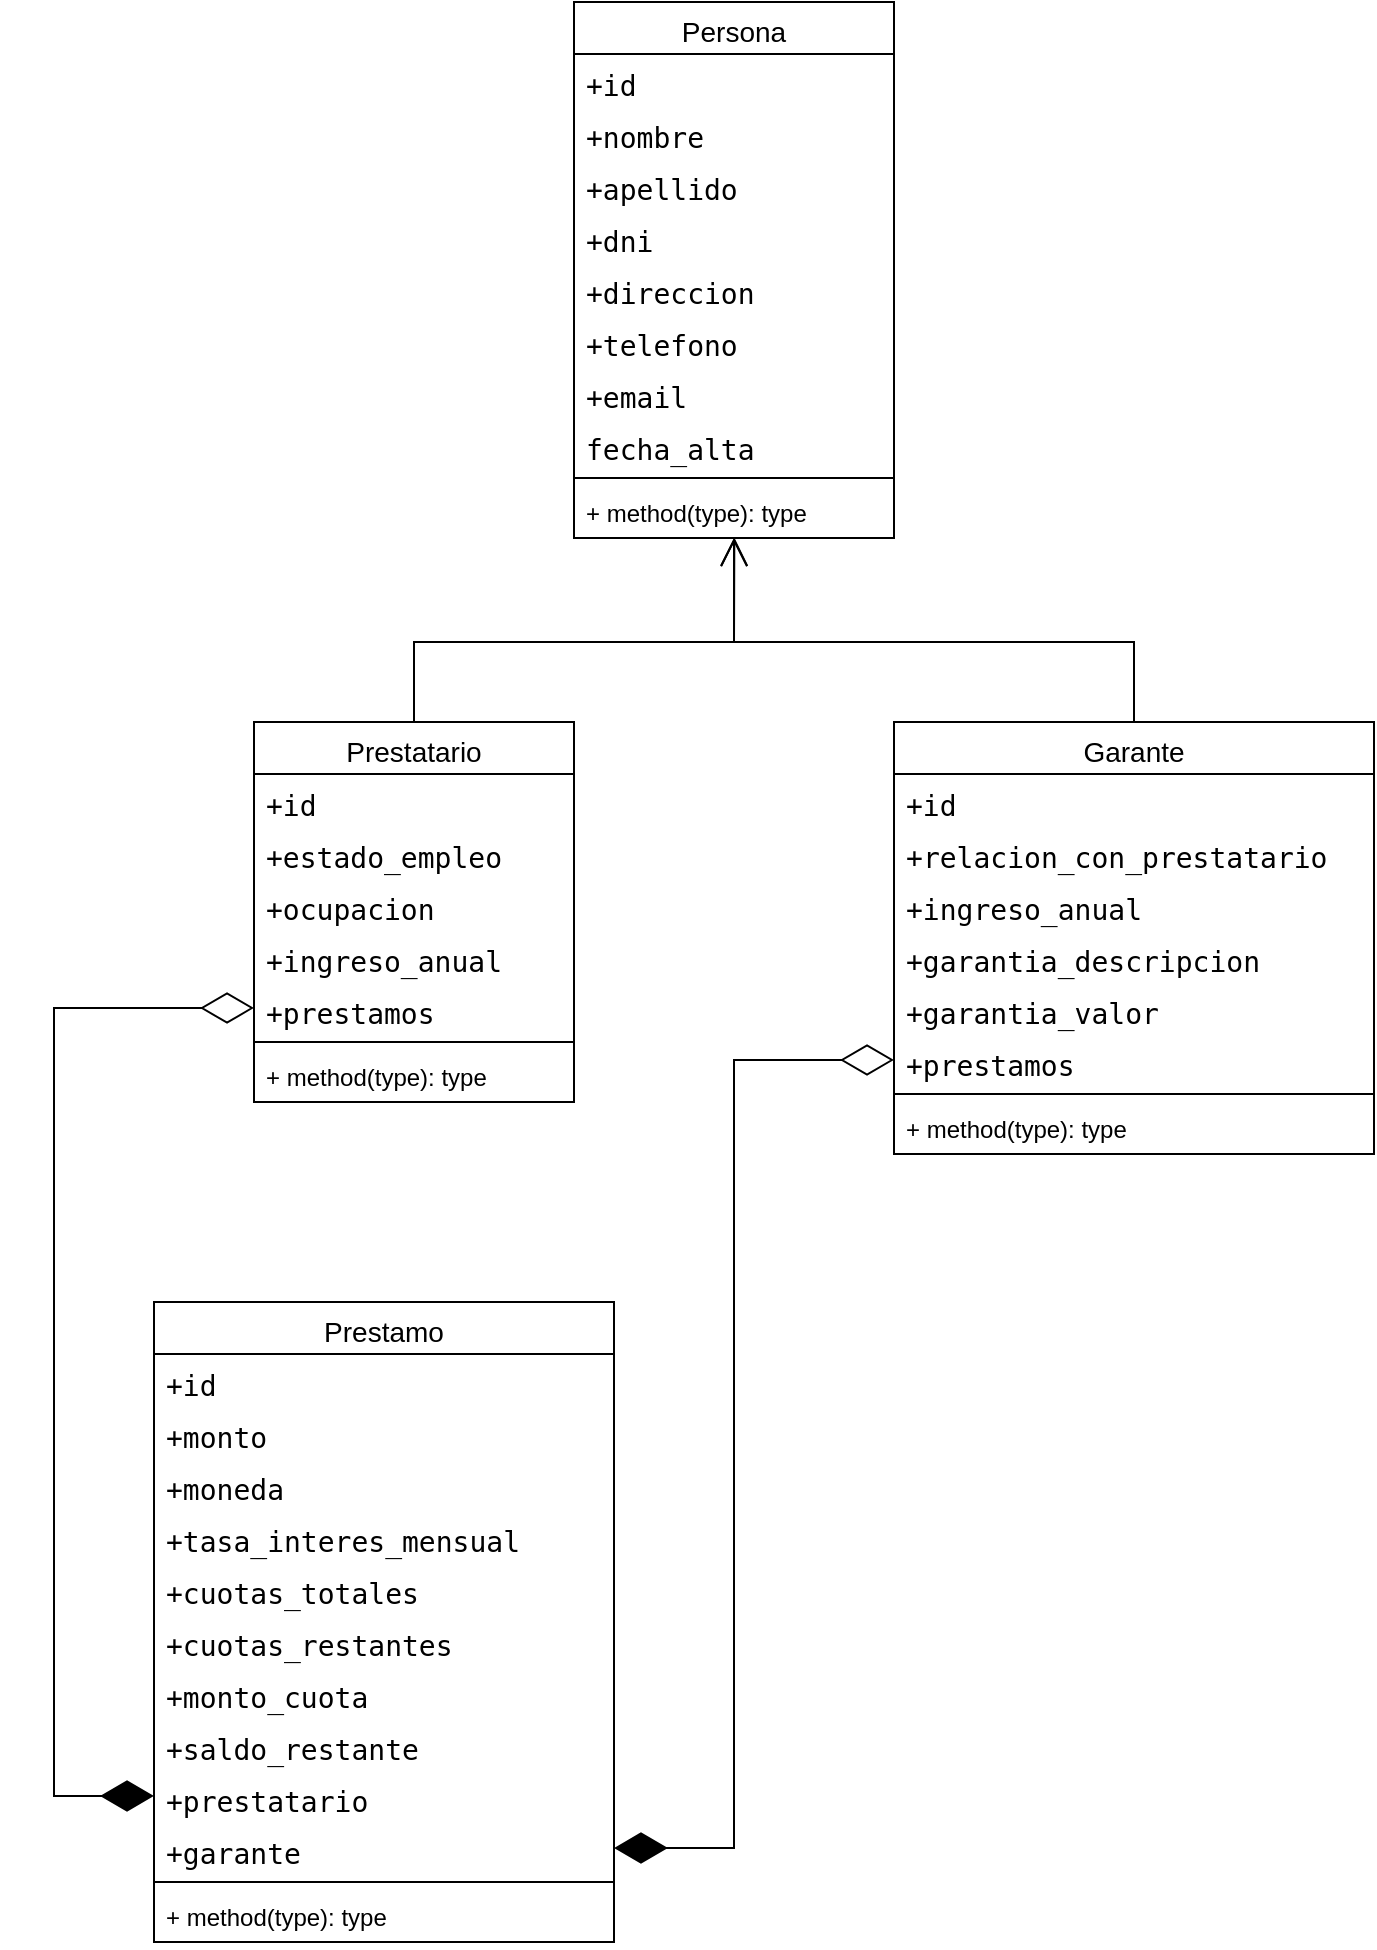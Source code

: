 <mxfile version="28.2.5">
  <diagram name="Página-1" id="KbSdr_9qmO-1X9F5oMkP">
    <mxGraphModel dx="1901" dy="905" grid="1" gridSize="10" guides="1" tooltips="1" connect="1" arrows="1" fold="1" page="1" pageScale="1" pageWidth="827" pageHeight="1169" math="0" shadow="0">
      <root>
        <mxCell id="0" />
        <mxCell id="1" parent="0" />
        <mxCell id="zYnLy8ARaNpYQQnKb5Wa-18" value="&lt;span style=&quot;font-size: 14px; font-weight: 400;&quot;&gt;Persona&lt;/span&gt;" style="swimlane;fontStyle=1;align=center;verticalAlign=top;childLayout=stackLayout;horizontal=1;startSize=26;horizontalStack=0;resizeParent=1;resizeParentMax=0;resizeLast=0;collapsible=1;marginBottom=0;whiteSpace=wrap;html=1;" vertex="1" parent="1">
          <mxGeometry x="400" y="120" width="160" height="268" as="geometry" />
        </mxCell>
        <mxCell id="zYnLy8ARaNpYQQnKb5Wa-19" value="&lt;div style=&quot;font-family: &amp;quot;Droid Sans Mono&amp;quot;, &amp;quot;monospace&amp;quot;, monospace; font-size: 14px; line-height: 19px; white-space: pre;&quot;&gt;&lt;span&gt;&lt;font style=&quot;color: light-dark(rgb(0, 0, 0), rgb(255, 255, 255));&quot;&gt;+id&lt;/font&gt;&lt;/span&gt;&lt;/div&gt;" style="text;strokeColor=none;fillColor=none;align=left;verticalAlign=top;spacingLeft=4;spacingRight=4;overflow=hidden;rotatable=0;points=[[0,0.5],[1,0.5]];portConstraint=eastwest;whiteSpace=wrap;html=1;" vertex="1" parent="zYnLy8ARaNpYQQnKb5Wa-18">
          <mxGeometry y="26" width="160" height="26" as="geometry" />
        </mxCell>
        <mxCell id="zYnLy8ARaNpYQQnKb5Wa-22" value="&lt;div style=&quot;font-family: &amp;quot;Droid Sans Mono&amp;quot;, &amp;quot;monospace&amp;quot;, monospace; font-size: 14px; line-height: 19px; white-space: pre;&quot;&gt;&lt;span&gt;&lt;font style=&quot;color: light-dark(rgb(0, 0, 0), rgb(255, 255, 255));&quot;&gt;+nombre&lt;/font&gt;&lt;/span&gt;&lt;/div&gt;" style="text;strokeColor=none;fillColor=none;align=left;verticalAlign=top;spacingLeft=4;spacingRight=4;overflow=hidden;rotatable=0;points=[[0,0.5],[1,0.5]];portConstraint=eastwest;whiteSpace=wrap;html=1;" vertex="1" parent="zYnLy8ARaNpYQQnKb5Wa-18">
          <mxGeometry y="52" width="160" height="26" as="geometry" />
        </mxCell>
        <mxCell id="zYnLy8ARaNpYQQnKb5Wa-33" value="&lt;div style=&quot;font-family: &amp;quot;Droid Sans Mono&amp;quot;, &amp;quot;monospace&amp;quot;, monospace; font-size: 14px; line-height: 19px; white-space: pre;&quot;&gt;&lt;span&gt;&lt;font style=&quot;color: light-dark(rgb(0, 0, 0), rgb(255, 255, 255));&quot;&gt;+apellido&lt;/font&gt;&lt;/span&gt;&lt;/div&gt;" style="text;strokeColor=none;fillColor=none;align=left;verticalAlign=top;spacingLeft=4;spacingRight=4;overflow=hidden;rotatable=0;points=[[0,0.5],[1,0.5]];portConstraint=eastwest;whiteSpace=wrap;html=1;" vertex="1" parent="zYnLy8ARaNpYQQnKb5Wa-18">
          <mxGeometry y="78" width="160" height="26" as="geometry" />
        </mxCell>
        <mxCell id="zYnLy8ARaNpYQQnKb5Wa-35" value="&lt;div style=&quot;font-family: &amp;quot;Droid Sans Mono&amp;quot;, &amp;quot;monospace&amp;quot;, monospace; font-size: 14px; line-height: 19px; white-space: pre;&quot;&gt;&lt;span&gt;&lt;font style=&quot;color: light-dark(rgb(0, 0, 0), rgb(255, 255, 255));&quot;&gt;+dni&lt;/font&gt;&lt;/span&gt;&lt;/div&gt;" style="text;strokeColor=none;fillColor=none;align=left;verticalAlign=top;spacingLeft=4;spacingRight=4;overflow=hidden;rotatable=0;points=[[0,0.5],[1,0.5]];portConstraint=eastwest;whiteSpace=wrap;html=1;" vertex="1" parent="zYnLy8ARaNpYQQnKb5Wa-18">
          <mxGeometry y="104" width="160" height="26" as="geometry" />
        </mxCell>
        <mxCell id="zYnLy8ARaNpYQQnKb5Wa-34" value="&lt;div style=&quot;font-family: &amp;quot;Droid Sans Mono&amp;quot;, &amp;quot;monospace&amp;quot;, monospace; font-size: 14px; line-height: 19px; white-space: pre;&quot;&gt;&lt;span&gt;&lt;font style=&quot;color: light-dark(rgb(0, 0, 0), rgb(255, 255, 255));&quot;&gt;+direccion&lt;/font&gt;&lt;/span&gt;&lt;/div&gt;" style="text;strokeColor=none;fillColor=none;align=left;verticalAlign=top;spacingLeft=4;spacingRight=4;overflow=hidden;rotatable=0;points=[[0,0.5],[1,0.5]];portConstraint=eastwest;whiteSpace=wrap;html=1;" vertex="1" parent="zYnLy8ARaNpYQQnKb5Wa-18">
          <mxGeometry y="130" width="160" height="26" as="geometry" />
        </mxCell>
        <mxCell id="zYnLy8ARaNpYQQnKb5Wa-32" value="&lt;div style=&quot;font-family: &amp;quot;Droid Sans Mono&amp;quot;, &amp;quot;monospace&amp;quot;, monospace; font-size: 14px; line-height: 19px; white-space: pre;&quot;&gt;&lt;span&gt;&lt;font style=&quot;color: light-dark(rgb(0, 0, 0), rgb(255, 255, 255));&quot;&gt;+telefono&lt;/font&gt;&lt;/span&gt;&lt;/div&gt;" style="text;strokeColor=none;fillColor=none;align=left;verticalAlign=top;spacingLeft=4;spacingRight=4;overflow=hidden;rotatable=0;points=[[0,0.5],[1,0.5]];portConstraint=eastwest;whiteSpace=wrap;html=1;" vertex="1" parent="zYnLy8ARaNpYQQnKb5Wa-18">
          <mxGeometry y="156" width="160" height="26" as="geometry" />
        </mxCell>
        <mxCell id="zYnLy8ARaNpYQQnKb5Wa-29" value="&lt;div style=&quot;font-family: &amp;quot;Droid Sans Mono&amp;quot;, &amp;quot;monospace&amp;quot;, monospace; font-size: 14px; line-height: 19px; white-space: pre;&quot;&gt;&lt;span&gt;&lt;font style=&quot;color: light-dark(rgb(0, 0, 0), rgb(255, 255, 255));&quot;&gt;+email&lt;/font&gt;&lt;/span&gt;&lt;/div&gt;" style="text;strokeColor=none;fillColor=none;align=left;verticalAlign=top;spacingLeft=4;spacingRight=4;overflow=hidden;rotatable=0;points=[[0,0.5],[1,0.5]];portConstraint=eastwest;whiteSpace=wrap;html=1;" vertex="1" parent="zYnLy8ARaNpYQQnKb5Wa-18">
          <mxGeometry y="182" width="160" height="26" as="geometry" />
        </mxCell>
        <mxCell id="zYnLy8ARaNpYQQnKb5Wa-30" value="&lt;div style=&quot;font-family: &amp;quot;Droid Sans Mono&amp;quot;, &amp;quot;monospace&amp;quot;, monospace; font-size: 14px; line-height: 19px; white-space: pre;&quot;&gt;&lt;span&gt;&lt;font style=&quot;color: light-dark(rgb(0, 0, 0), rgb(255, 255, 255));&quot;&gt;fecha_alta&lt;/font&gt;&lt;/span&gt;&lt;/div&gt;" style="text;strokeColor=none;fillColor=none;align=left;verticalAlign=top;spacingLeft=4;spacingRight=4;overflow=hidden;rotatable=0;points=[[0,0.5],[1,0.5]];portConstraint=eastwest;whiteSpace=wrap;html=1;" vertex="1" parent="zYnLy8ARaNpYQQnKb5Wa-18">
          <mxGeometry y="208" width="160" height="26" as="geometry" />
        </mxCell>
        <mxCell id="zYnLy8ARaNpYQQnKb5Wa-20" value="" style="line;strokeWidth=1;fillColor=none;align=left;verticalAlign=middle;spacingTop=-1;spacingLeft=3;spacingRight=3;rotatable=0;labelPosition=right;points=[];portConstraint=eastwest;strokeColor=inherit;" vertex="1" parent="zYnLy8ARaNpYQQnKb5Wa-18">
          <mxGeometry y="234" width="160" height="8" as="geometry" />
        </mxCell>
        <mxCell id="zYnLy8ARaNpYQQnKb5Wa-21" value="+ method(type): type" style="text;strokeColor=none;fillColor=none;align=left;verticalAlign=top;spacingLeft=4;spacingRight=4;overflow=hidden;rotatable=0;points=[[0,0.5],[1,0.5]];portConstraint=eastwest;whiteSpace=wrap;html=1;" vertex="1" parent="zYnLy8ARaNpYQQnKb5Wa-18">
          <mxGeometry y="242" width="160" height="26" as="geometry" />
        </mxCell>
        <mxCell id="zYnLy8ARaNpYQQnKb5Wa-36" value="&lt;span style=&quot;font-size: 14px; font-weight: 400;&quot;&gt;Garante&lt;/span&gt;" style="swimlane;fontStyle=1;align=center;verticalAlign=top;childLayout=stackLayout;horizontal=1;startSize=26;horizontalStack=0;resizeParent=1;resizeParentMax=0;resizeLast=0;collapsible=1;marginBottom=0;whiteSpace=wrap;html=1;" vertex="1" parent="1">
          <mxGeometry x="560" y="480" width="240" height="216" as="geometry" />
        </mxCell>
        <mxCell id="zYnLy8ARaNpYQQnKb5Wa-37" value="&lt;div style=&quot;font-family: &amp;quot;Droid Sans Mono&amp;quot;, &amp;quot;monospace&amp;quot;, monospace; font-size: 14px; line-height: 19px; white-space: pre;&quot;&gt;&lt;span&gt;&lt;font style=&quot;color: light-dark(rgb(0, 0, 0), rgb(255, 255, 255));&quot;&gt;+id&lt;/font&gt;&lt;/span&gt;&lt;/div&gt;" style="text;strokeColor=none;fillColor=none;align=left;verticalAlign=top;spacingLeft=4;spacingRight=4;overflow=hidden;rotatable=0;points=[[0,0.5],[1,0.5]];portConstraint=eastwest;whiteSpace=wrap;html=1;" vertex="1" parent="zYnLy8ARaNpYQQnKb5Wa-36">
          <mxGeometry y="26" width="240" height="26" as="geometry" />
        </mxCell>
        <mxCell id="zYnLy8ARaNpYQQnKb5Wa-38" value="&lt;div style=&quot;font-family: &amp;quot;Droid Sans Mono&amp;quot;, &amp;quot;monospace&amp;quot;, monospace; font-size: 14px; line-height: 19px; white-space: pre;&quot;&gt;&lt;div style=&quot;font-family: Helvetica; font-size: 12px; white-space: normal;&quot;&gt;&lt;span&gt;&lt;font style=&quot;color: light-dark(rgb(0, 0, 0), rgb(255, 255, 255));&quot;&gt;&lt;span style=&quot;font-family: &amp;quot;Droid Sans Mono&amp;quot;, &amp;quot;monospace&amp;quot;, monospace; font-size: 14px; white-space: pre;&quot;&gt;+&lt;/span&gt;&lt;span style=&quot;font-family: &amp;quot;Droid Sans Mono&amp;quot;, &amp;quot;monospace&amp;quot;, monospace; font-size: 14px; white-space: pre;&quot;&gt;relacion_con_prestatario&lt;/span&gt;&lt;/font&gt;&lt;/span&gt;&lt;/div&gt;&lt;/div&gt;" style="text;strokeColor=none;fillColor=none;align=left;verticalAlign=top;spacingLeft=4;spacingRight=4;overflow=hidden;rotatable=0;points=[[0,0.5],[1,0.5]];portConstraint=eastwest;whiteSpace=wrap;html=1;" vertex="1" parent="zYnLy8ARaNpYQQnKb5Wa-36">
          <mxGeometry y="52" width="240" height="26" as="geometry" />
        </mxCell>
        <mxCell id="zYnLy8ARaNpYQQnKb5Wa-39" value="&lt;div style=&quot;font-family: &amp;quot;Droid Sans Mono&amp;quot;, &amp;quot;monospace&amp;quot;, monospace; font-size: 14px; line-height: 19px; white-space: pre;&quot;&gt;&lt;span&gt;&lt;font style=&quot;color: light-dark(rgb(0, 0, 0), rgb(255, 255, 255));&quot;&gt;+ingreso_anual&lt;/font&gt;&lt;/span&gt;&lt;/div&gt;" style="text;strokeColor=none;fillColor=none;align=left;verticalAlign=top;spacingLeft=4;spacingRight=4;overflow=hidden;rotatable=0;points=[[0,0.5],[1,0.5]];portConstraint=eastwest;whiteSpace=wrap;html=1;" vertex="1" parent="zYnLy8ARaNpYQQnKb5Wa-36">
          <mxGeometry y="78" width="240" height="26" as="geometry" />
        </mxCell>
        <mxCell id="zYnLy8ARaNpYQQnKb5Wa-40" value="&lt;div style=&quot;font-family: &amp;quot;Droid Sans Mono&amp;quot;, &amp;quot;monospace&amp;quot;, monospace; font-size: 14px; line-height: 19px; white-space: pre;&quot;&gt;&lt;span&gt;&lt;font style=&quot;color: light-dark(rgb(0, 0, 0), rgb(255, 255, 255));&quot;&gt;+garantia_descripcion&lt;/font&gt;&lt;/span&gt;&lt;/div&gt;" style="text;strokeColor=none;fillColor=none;align=left;verticalAlign=top;spacingLeft=4;spacingRight=4;overflow=hidden;rotatable=0;points=[[0,0.5],[1,0.5]];portConstraint=eastwest;whiteSpace=wrap;html=1;" vertex="1" parent="zYnLy8ARaNpYQQnKb5Wa-36">
          <mxGeometry y="104" width="240" height="26" as="geometry" />
        </mxCell>
        <mxCell id="zYnLy8ARaNpYQQnKb5Wa-41" value="&lt;div style=&quot;font-family: &amp;quot;Droid Sans Mono&amp;quot;, &amp;quot;monospace&amp;quot;, monospace; font-size: 14px; line-height: 19px; white-space: pre;&quot;&gt;&lt;span&gt;&lt;font style=&quot;color: light-dark(rgb(0, 0, 0), rgb(255, 255, 255));&quot;&gt;+garantia_valor&lt;/font&gt;&lt;/span&gt;&lt;/div&gt;" style="text;strokeColor=none;fillColor=none;align=left;verticalAlign=top;spacingLeft=4;spacingRight=4;overflow=hidden;rotatable=0;points=[[0,0.5],[1,0.5]];portConstraint=eastwest;whiteSpace=wrap;html=1;" vertex="1" parent="zYnLy8ARaNpYQQnKb5Wa-36">
          <mxGeometry y="130" width="240" height="26" as="geometry" />
        </mxCell>
        <mxCell id="zYnLy8ARaNpYQQnKb5Wa-42" value="&lt;div style=&quot;font-family: &amp;quot;Droid Sans Mono&amp;quot;, &amp;quot;monospace&amp;quot;, monospace; font-size: 14px; line-height: 19px; white-space: pre;&quot;&gt;&lt;span&gt;&lt;font style=&quot;color: light-dark(rgb(0, 0, 0), rgb(255, 255, 255));&quot;&gt;+prestamos&lt;/font&gt;&lt;/span&gt;&lt;/div&gt;" style="text;strokeColor=none;fillColor=none;align=left;verticalAlign=top;spacingLeft=4;spacingRight=4;overflow=hidden;rotatable=0;points=[[0,0.5],[1,0.5]];portConstraint=eastwest;whiteSpace=wrap;html=1;" vertex="1" parent="zYnLy8ARaNpYQQnKb5Wa-36">
          <mxGeometry y="156" width="240" height="26" as="geometry" />
        </mxCell>
        <mxCell id="zYnLy8ARaNpYQQnKb5Wa-45" value="" style="line;strokeWidth=1;fillColor=none;align=left;verticalAlign=middle;spacingTop=-1;spacingLeft=3;spacingRight=3;rotatable=0;labelPosition=right;points=[];portConstraint=eastwest;strokeColor=inherit;" vertex="1" parent="zYnLy8ARaNpYQQnKb5Wa-36">
          <mxGeometry y="182" width="240" height="8" as="geometry" />
        </mxCell>
        <mxCell id="zYnLy8ARaNpYQQnKb5Wa-46" value="+ method(type): type" style="text;strokeColor=none;fillColor=none;align=left;verticalAlign=top;spacingLeft=4;spacingRight=4;overflow=hidden;rotatable=0;points=[[0,0.5],[1,0.5]];portConstraint=eastwest;whiteSpace=wrap;html=1;" vertex="1" parent="zYnLy8ARaNpYQQnKb5Wa-36">
          <mxGeometry y="190" width="240" height="26" as="geometry" />
        </mxCell>
        <mxCell id="zYnLy8ARaNpYQQnKb5Wa-48" value="&lt;span style=&quot;font-size: 14px; font-weight: 400;&quot;&gt;Prestatario&lt;/span&gt;" style="swimlane;fontStyle=1;align=center;verticalAlign=top;childLayout=stackLayout;horizontal=1;startSize=26;horizontalStack=0;resizeParent=1;resizeParentMax=0;resizeLast=0;collapsible=1;marginBottom=0;whiteSpace=wrap;html=1;" vertex="1" parent="1">
          <mxGeometry x="240" y="480" width="160" height="190" as="geometry" />
        </mxCell>
        <mxCell id="zYnLy8ARaNpYQQnKb5Wa-49" value="&lt;div style=&quot;font-family: &amp;quot;Droid Sans Mono&amp;quot;, &amp;quot;monospace&amp;quot;, monospace; font-size: 14px; line-height: 19px; white-space: pre;&quot;&gt;&lt;span&gt;&lt;font style=&quot;color: light-dark(rgb(0, 0, 0), rgb(255, 255, 255));&quot;&gt;+id&lt;/font&gt;&lt;/span&gt;&lt;/div&gt;" style="text;strokeColor=none;fillColor=none;align=left;verticalAlign=top;spacingLeft=4;spacingRight=4;overflow=hidden;rotatable=0;points=[[0,0.5],[1,0.5]];portConstraint=eastwest;whiteSpace=wrap;html=1;" vertex="1" parent="zYnLy8ARaNpYQQnKb5Wa-48">
          <mxGeometry y="26" width="160" height="26" as="geometry" />
        </mxCell>
        <mxCell id="zYnLy8ARaNpYQQnKb5Wa-50" value="&lt;div style=&quot;line-height: 19px;&quot;&gt;&lt;div style=&quot;&quot;&gt;&lt;font face=&quot;Droid Sans Mono, monospace, monospace&quot;&gt;&lt;span style=&quot;font-size: 14px; white-space: pre;&quot;&gt;+estado_empleo&lt;/span&gt;&lt;/font&gt;&lt;/div&gt;&lt;/div&gt;" style="text;strokeColor=none;fillColor=none;align=left;verticalAlign=top;spacingLeft=4;spacingRight=4;overflow=hidden;rotatable=0;points=[[0,0.5],[1,0.5]];portConstraint=eastwest;whiteSpace=wrap;html=1;" vertex="1" parent="zYnLy8ARaNpYQQnKb5Wa-48">
          <mxGeometry y="52" width="160" height="26" as="geometry" />
        </mxCell>
        <mxCell id="zYnLy8ARaNpYQQnKb5Wa-51" value="&lt;div style=&quot;font-family: &amp;quot;Droid Sans Mono&amp;quot;, &amp;quot;monospace&amp;quot;, monospace; font-size: 14px; line-height: 19px; white-space: pre;&quot;&gt;&lt;span&gt;&lt;font style=&quot;color: light-dark(rgb(0, 0, 0), rgb(255, 255, 255));&quot;&gt;+ocupacion&lt;/font&gt;&lt;/span&gt;&lt;/div&gt;" style="text;strokeColor=none;fillColor=none;align=left;verticalAlign=top;spacingLeft=4;spacingRight=4;overflow=hidden;rotatable=0;points=[[0,0.5],[1,0.5]];portConstraint=eastwest;whiteSpace=wrap;html=1;" vertex="1" parent="zYnLy8ARaNpYQQnKb5Wa-48">
          <mxGeometry y="78" width="160" height="26" as="geometry" />
        </mxCell>
        <mxCell id="zYnLy8ARaNpYQQnKb5Wa-52" value="&lt;div style=&quot;font-family: &amp;quot;Droid Sans Mono&amp;quot;, &amp;quot;monospace&amp;quot;, monospace; font-size: 14px; line-height: 19px; white-space: pre;&quot;&gt;&lt;span&gt;&lt;font style=&quot;color: light-dark(rgb(0, 0, 0), rgb(255, 255, 255));&quot;&gt;+ingreso_anual&lt;/font&gt;&lt;/span&gt;&lt;/div&gt;" style="text;strokeColor=none;fillColor=none;align=left;verticalAlign=top;spacingLeft=4;spacingRight=4;overflow=hidden;rotatable=0;points=[[0,0.5],[1,0.5]];portConstraint=eastwest;whiteSpace=wrap;html=1;" vertex="1" parent="zYnLy8ARaNpYQQnKb5Wa-48">
          <mxGeometry y="104" width="160" height="26" as="geometry" />
        </mxCell>
        <mxCell id="zYnLy8ARaNpYQQnKb5Wa-53" value="&lt;div style=&quot;font-family: &amp;quot;Droid Sans Mono&amp;quot;, &amp;quot;monospace&amp;quot;, monospace; font-size: 14px; line-height: 19px; white-space: pre;&quot;&gt;&lt;span&gt;&lt;font style=&quot;color: light-dark(rgb(0, 0, 0), rgb(255, 255, 255));&quot;&gt;+prestamos&lt;/font&gt;&lt;/span&gt;&lt;/div&gt;" style="text;strokeColor=none;fillColor=none;align=left;verticalAlign=top;spacingLeft=4;spacingRight=4;overflow=hidden;rotatable=0;points=[[0,0.5],[1,0.5]];portConstraint=eastwest;whiteSpace=wrap;html=1;" vertex="1" parent="zYnLy8ARaNpYQQnKb5Wa-48">
          <mxGeometry y="130" width="160" height="26" as="geometry" />
        </mxCell>
        <mxCell id="zYnLy8ARaNpYQQnKb5Wa-55" value="" style="line;strokeWidth=1;fillColor=none;align=left;verticalAlign=middle;spacingTop=-1;spacingLeft=3;spacingRight=3;rotatable=0;labelPosition=right;points=[];portConstraint=eastwest;strokeColor=inherit;" vertex="1" parent="zYnLy8ARaNpYQQnKb5Wa-48">
          <mxGeometry y="156" width="160" height="8" as="geometry" />
        </mxCell>
        <mxCell id="zYnLy8ARaNpYQQnKb5Wa-56" value="+ method(type): type" style="text;strokeColor=none;fillColor=none;align=left;verticalAlign=top;spacingLeft=4;spacingRight=4;overflow=hidden;rotatable=0;points=[[0,0.5],[1,0.5]];portConstraint=eastwest;whiteSpace=wrap;html=1;" vertex="1" parent="zYnLy8ARaNpYQQnKb5Wa-48">
          <mxGeometry y="164" width="160" height="26" as="geometry" />
        </mxCell>
        <mxCell id="zYnLy8ARaNpYQQnKb5Wa-62" value="&lt;span style=&quot;font-size: 14px; font-weight: 400;&quot;&gt;Prestamo&lt;/span&gt;" style="swimlane;fontStyle=1;align=center;verticalAlign=top;childLayout=stackLayout;horizontal=1;startSize=26;horizontalStack=0;resizeParent=1;resizeParentMax=0;resizeLast=0;collapsible=1;marginBottom=0;whiteSpace=wrap;html=1;" vertex="1" parent="1">
          <mxGeometry x="190" y="770" width="230" height="320" as="geometry" />
        </mxCell>
        <mxCell id="zYnLy8ARaNpYQQnKb5Wa-63" value="&lt;div style=&quot;font-family: &amp;quot;Droid Sans Mono&amp;quot;, &amp;quot;monospace&amp;quot;, monospace; font-size: 14px; line-height: 19px; white-space: pre;&quot;&gt;&lt;span&gt;&lt;font style=&quot;color: light-dark(rgb(0, 0, 0), rgb(255, 255, 255));&quot;&gt;+id&lt;/font&gt;&lt;/span&gt;&lt;/div&gt;" style="text;strokeColor=none;fillColor=none;align=left;verticalAlign=top;spacingLeft=4;spacingRight=4;overflow=hidden;rotatable=0;points=[[0,0.5],[1,0.5]];portConstraint=eastwest;whiteSpace=wrap;html=1;" vertex="1" parent="zYnLy8ARaNpYQQnKb5Wa-62">
          <mxGeometry y="26" width="230" height="26" as="geometry" />
        </mxCell>
        <mxCell id="zYnLy8ARaNpYQQnKb5Wa-64" value="&lt;div style=&quot;line-height: 19px;&quot;&gt;&lt;div style=&quot;&quot;&gt;&lt;font face=&quot;Droid Sans Mono, monospace, monospace&quot;&gt;&lt;span style=&quot;font-size: 14px; white-space: pre;&quot;&gt;+monto&lt;/span&gt;&lt;/font&gt;&lt;/div&gt;&lt;/div&gt;" style="text;strokeColor=none;fillColor=none;align=left;verticalAlign=top;spacingLeft=4;spacingRight=4;overflow=hidden;rotatable=0;points=[[0,0.5],[1,0.5]];portConstraint=eastwest;whiteSpace=wrap;html=1;" vertex="1" parent="zYnLy8ARaNpYQQnKb5Wa-62">
          <mxGeometry y="52" width="230" height="26" as="geometry" />
        </mxCell>
        <mxCell id="zYnLy8ARaNpYQQnKb5Wa-65" value="&lt;div style=&quot;font-family: &amp;quot;Droid Sans Mono&amp;quot;, &amp;quot;monospace&amp;quot;, monospace; font-size: 14px; line-height: 19px; white-space: pre;&quot;&gt;&lt;span&gt;&lt;font style=&quot;color: light-dark(rgb(0, 0, 0), rgb(255, 255, 255));&quot;&gt;+moneda&lt;/font&gt;&lt;/span&gt;&lt;/div&gt;" style="text;strokeColor=none;fillColor=none;align=left;verticalAlign=top;spacingLeft=4;spacingRight=4;overflow=hidden;rotatable=0;points=[[0,0.5],[1,0.5]];portConstraint=eastwest;whiteSpace=wrap;html=1;" vertex="1" parent="zYnLy8ARaNpYQQnKb5Wa-62">
          <mxGeometry y="78" width="230" height="26" as="geometry" />
        </mxCell>
        <mxCell id="zYnLy8ARaNpYQQnKb5Wa-66" value="&lt;div style=&quot;font-family: &amp;quot;Droid Sans Mono&amp;quot;, &amp;quot;monospace&amp;quot;, monospace; font-size: 14px; line-height: 19px; white-space: pre;&quot;&gt;&lt;span&gt;&lt;font style=&quot;color: light-dark(rgb(0, 0, 0), rgb(255, 255, 255));&quot;&gt;+tasa_interes_mensual&lt;/font&gt;&lt;/span&gt;&lt;/div&gt;" style="text;strokeColor=none;fillColor=none;align=left;verticalAlign=top;spacingLeft=4;spacingRight=4;overflow=hidden;rotatable=0;points=[[0,0.5],[1,0.5]];portConstraint=eastwest;whiteSpace=wrap;html=1;" vertex="1" parent="zYnLy8ARaNpYQQnKb5Wa-62">
          <mxGeometry y="104" width="230" height="26" as="geometry" />
        </mxCell>
        <mxCell id="zYnLy8ARaNpYQQnKb5Wa-67" value="&lt;div style=&quot;font-family: &amp;quot;Droid Sans Mono&amp;quot;, &amp;quot;monospace&amp;quot;, monospace; font-size: 14px; line-height: 19px; white-space: pre;&quot;&gt;&lt;span&gt;&lt;font style=&quot;color: light-dark(rgb(0, 0, 0), rgb(255, 255, 255));&quot;&gt;+cuotas_totales&lt;/font&gt;&lt;/span&gt;&lt;/div&gt;" style="text;strokeColor=none;fillColor=none;align=left;verticalAlign=top;spacingLeft=4;spacingRight=4;overflow=hidden;rotatable=0;points=[[0,0.5],[1,0.5]];portConstraint=eastwest;whiteSpace=wrap;html=1;" vertex="1" parent="zYnLy8ARaNpYQQnKb5Wa-62">
          <mxGeometry y="130" width="230" height="26" as="geometry" />
        </mxCell>
        <mxCell id="zYnLy8ARaNpYQQnKb5Wa-78" value="&lt;div style=&quot;font-family: &amp;quot;Droid Sans Mono&amp;quot;, &amp;quot;monospace&amp;quot;, monospace; font-size: 14px; line-height: 19px; white-space: pre;&quot;&gt;&lt;span&gt;&lt;font style=&quot;color: light-dark(rgb(0, 0, 0), rgb(255, 255, 255));&quot;&gt;+cuotas_restantes&lt;/font&gt;&lt;/span&gt;&lt;/div&gt;" style="text;strokeColor=none;fillColor=none;align=left;verticalAlign=top;spacingLeft=4;spacingRight=4;overflow=hidden;rotatable=0;points=[[0,0.5],[1,0.5]];portConstraint=eastwest;whiteSpace=wrap;html=1;" vertex="1" parent="zYnLy8ARaNpYQQnKb5Wa-62">
          <mxGeometry y="156" width="230" height="26" as="geometry" />
        </mxCell>
        <mxCell id="zYnLy8ARaNpYQQnKb5Wa-81" value="&lt;div style=&quot;font-family: &amp;quot;Droid Sans Mono&amp;quot;, &amp;quot;monospace&amp;quot;, monospace; font-size: 14px; line-height: 19px; white-space: pre;&quot;&gt;&lt;span&gt;&lt;font style=&quot;color: light-dark(rgb(0, 0, 0), rgb(255, 255, 255));&quot;&gt;+monto_cuota&lt;/font&gt;&lt;/span&gt;&lt;/div&gt;" style="text;strokeColor=none;fillColor=none;align=left;verticalAlign=top;spacingLeft=4;spacingRight=4;overflow=hidden;rotatable=0;points=[[0,0.5],[1,0.5]];portConstraint=eastwest;whiteSpace=wrap;html=1;" vertex="1" parent="zYnLy8ARaNpYQQnKb5Wa-62">
          <mxGeometry y="182" width="230" height="26" as="geometry" />
        </mxCell>
        <mxCell id="zYnLy8ARaNpYQQnKb5Wa-83" value="&lt;div style=&quot;font-family: &amp;quot;Droid Sans Mono&amp;quot;, &amp;quot;monospace&amp;quot;, monospace; font-size: 14px; line-height: 19px; white-space: pre;&quot;&gt;&lt;span&gt;&lt;font style=&quot;color: light-dark(rgb(0, 0, 0), rgb(255, 255, 255));&quot;&gt;+saldo_restante&lt;/font&gt;&lt;/span&gt;&lt;/div&gt;" style="text;strokeColor=none;fillColor=none;align=left;verticalAlign=top;spacingLeft=4;spacingRight=4;overflow=hidden;rotatable=0;points=[[0,0.5],[1,0.5]];portConstraint=eastwest;whiteSpace=wrap;html=1;" vertex="1" parent="zYnLy8ARaNpYQQnKb5Wa-62">
          <mxGeometry y="208" width="230" height="26" as="geometry" />
        </mxCell>
        <mxCell id="zYnLy8ARaNpYQQnKb5Wa-84" value="&lt;div style=&quot;font-family: &amp;quot;Droid Sans Mono&amp;quot;, &amp;quot;monospace&amp;quot;, monospace; font-size: 14px; line-height: 19px; white-space: pre;&quot;&gt;&lt;span&gt;&lt;font style=&quot;color: light-dark(rgb(0, 0, 0), rgb(255, 255, 255));&quot;&gt;+prestatario&lt;/font&gt;&lt;/span&gt;&lt;/div&gt;" style="text;strokeColor=none;fillColor=none;align=left;verticalAlign=top;spacingLeft=4;spacingRight=4;overflow=hidden;rotatable=0;points=[[0,0.5],[1,0.5]];portConstraint=eastwest;whiteSpace=wrap;html=1;" vertex="1" parent="zYnLy8ARaNpYQQnKb5Wa-62">
          <mxGeometry y="234" width="230" height="26" as="geometry" />
        </mxCell>
        <mxCell id="zYnLy8ARaNpYQQnKb5Wa-80" value="&lt;div style=&quot;font-family: &amp;quot;Droid Sans Mono&amp;quot;, &amp;quot;monospace&amp;quot;, monospace; font-size: 14px; line-height: 19px; white-space: pre;&quot;&gt;&lt;span&gt;&lt;font style=&quot;color: light-dark(rgb(0, 0, 0), rgb(255, 255, 255));&quot;&gt;+garante&lt;/font&gt;&lt;/span&gt;&lt;/div&gt;" style="text;strokeColor=none;fillColor=none;align=left;verticalAlign=top;spacingLeft=4;spacingRight=4;overflow=hidden;rotatable=0;points=[[0,0.5],[1,0.5]];portConstraint=eastwest;whiteSpace=wrap;html=1;" vertex="1" parent="zYnLy8ARaNpYQQnKb5Wa-62">
          <mxGeometry y="260" width="230" height="26" as="geometry" />
        </mxCell>
        <mxCell id="zYnLy8ARaNpYQQnKb5Wa-68" value="" style="line;strokeWidth=1;fillColor=none;align=left;verticalAlign=middle;spacingTop=-1;spacingLeft=3;spacingRight=3;rotatable=0;labelPosition=right;points=[];portConstraint=eastwest;strokeColor=inherit;" vertex="1" parent="zYnLy8ARaNpYQQnKb5Wa-62">
          <mxGeometry y="286" width="230" height="8" as="geometry" />
        </mxCell>
        <mxCell id="zYnLy8ARaNpYQQnKb5Wa-69" value="+ method(type): type" style="text;strokeColor=none;fillColor=none;align=left;verticalAlign=top;spacingLeft=4;spacingRight=4;overflow=hidden;rotatable=0;points=[[0,0.5],[1,0.5]];portConstraint=eastwest;whiteSpace=wrap;html=1;" vertex="1" parent="zYnLy8ARaNpYQQnKb5Wa-62">
          <mxGeometry y="294" width="230" height="26" as="geometry" />
        </mxCell>
        <mxCell id="zYnLy8ARaNpYQQnKb5Wa-100" value="" style="endArrow=open;endFill=1;endSize=12;html=1;rounded=0;exitX=0.5;exitY=0;exitDx=0;exitDy=0;entryX=0.5;entryY=1;entryDx=0;entryDy=0;" edge="1" parent="1" source="zYnLy8ARaNpYQQnKb5Wa-48" target="zYnLy8ARaNpYQQnKb5Wa-18">
          <mxGeometry width="160" relative="1" as="geometry">
            <mxPoint x="334" y="450" as="sourcePoint" />
            <mxPoint x="480" y="400" as="targetPoint" />
            <Array as="points">
              <mxPoint x="320" y="440" />
              <mxPoint x="480" y="440" />
            </Array>
          </mxGeometry>
        </mxCell>
        <mxCell id="zYnLy8ARaNpYQQnKb5Wa-102" value="" style="endArrow=open;endFill=1;endSize=12;html=1;rounded=0;exitX=0.5;exitY=0;exitDx=0;exitDy=0;entryX=0.501;entryY=0.992;entryDx=0;entryDy=0;entryPerimeter=0;" edge="1" parent="1" source="zYnLy8ARaNpYQQnKb5Wa-36" target="zYnLy8ARaNpYQQnKb5Wa-21">
          <mxGeometry width="160" relative="1" as="geometry">
            <mxPoint x="480" y="550" as="sourcePoint" />
            <mxPoint x="500" y="420" as="targetPoint" />
            <Array as="points">
              <mxPoint x="680" y="440" />
              <mxPoint x="480" y="440" />
            </Array>
          </mxGeometry>
        </mxCell>
        <mxCell id="zYnLy8ARaNpYQQnKb5Wa-104" value="" style="endArrow=diamondThin;endFill=0;endSize=24;html=1;rounded=0;startArrow=diamondThin;startFill=1;startSize=24;exitX=1;exitY=0.5;exitDx=0;exitDy=0;entryX=0;entryY=0.5;entryDx=0;entryDy=0;" edge="1" parent="1" source="zYnLy8ARaNpYQQnKb5Wa-80" target="zYnLy8ARaNpYQQnKb5Wa-42">
          <mxGeometry width="160" relative="1" as="geometry">
            <mxPoint x="490" y="900" as="sourcePoint" />
            <mxPoint x="650" y="900" as="targetPoint" />
            <Array as="points">
              <mxPoint x="480" y="1043" />
              <mxPoint x="480" y="649" />
            </Array>
          </mxGeometry>
        </mxCell>
        <mxCell id="zYnLy8ARaNpYQQnKb5Wa-105" value="" style="endArrow=diamondThin;endFill=0;endSize=24;html=1;rounded=0;startArrow=diamondThin;startFill=1;startSize=24;exitX=0;exitY=0.5;exitDx=0;exitDy=0;entryX=0;entryY=0.5;entryDx=0;entryDy=0;" edge="1" parent="1" source="zYnLy8ARaNpYQQnKb5Wa-84" target="zYnLy8ARaNpYQQnKb5Wa-53">
          <mxGeometry width="160" relative="1" as="geometry">
            <mxPoint x="90" y="1264" as="sourcePoint" />
            <mxPoint x="230" y="870" as="targetPoint" />
            <Array as="points">
              <mxPoint x="140" y="1017" />
              <mxPoint x="140" y="623" />
            </Array>
          </mxGeometry>
        </mxCell>
      </root>
    </mxGraphModel>
  </diagram>
</mxfile>
